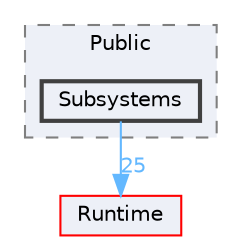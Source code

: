 digraph "Subsystems"
{
 // INTERACTIVE_SVG=YES
 // LATEX_PDF_SIZE
  bgcolor="transparent";
  edge [fontname=Helvetica,fontsize=10,labelfontname=Helvetica,labelfontsize=10];
  node [fontname=Helvetica,fontsize=10,shape=box,height=0.2,width=0.4];
  compound=true
  subgraph clusterdir_978a81d20f5a53c90067a06992956062 {
    graph [ bgcolor="#edf0f7", pencolor="grey50", label="Public", fontname=Helvetica,fontsize=10 style="filled,dashed", URL="dir_978a81d20f5a53c90067a06992956062.html",tooltip=""]
  dir_7aa415416ea8b8ed0e847810974232a8 [label="Subsystems", fillcolor="#edf0f7", color="grey25", style="filled,bold", URL="dir_7aa415416ea8b8ed0e847810974232a8.html",tooltip=""];
  }
  dir_7536b172fbd480bfd146a1b1acd6856b [label="Runtime", fillcolor="#edf0f7", color="red", style="filled", URL="dir_7536b172fbd480bfd146a1b1acd6856b.html",tooltip=""];
  dir_7aa415416ea8b8ed0e847810974232a8->dir_7536b172fbd480bfd146a1b1acd6856b [headlabel="25", labeldistance=1.5 headhref="dir_001149_000984.html" href="dir_001149_000984.html" color="steelblue1" fontcolor="steelblue1"];
}
